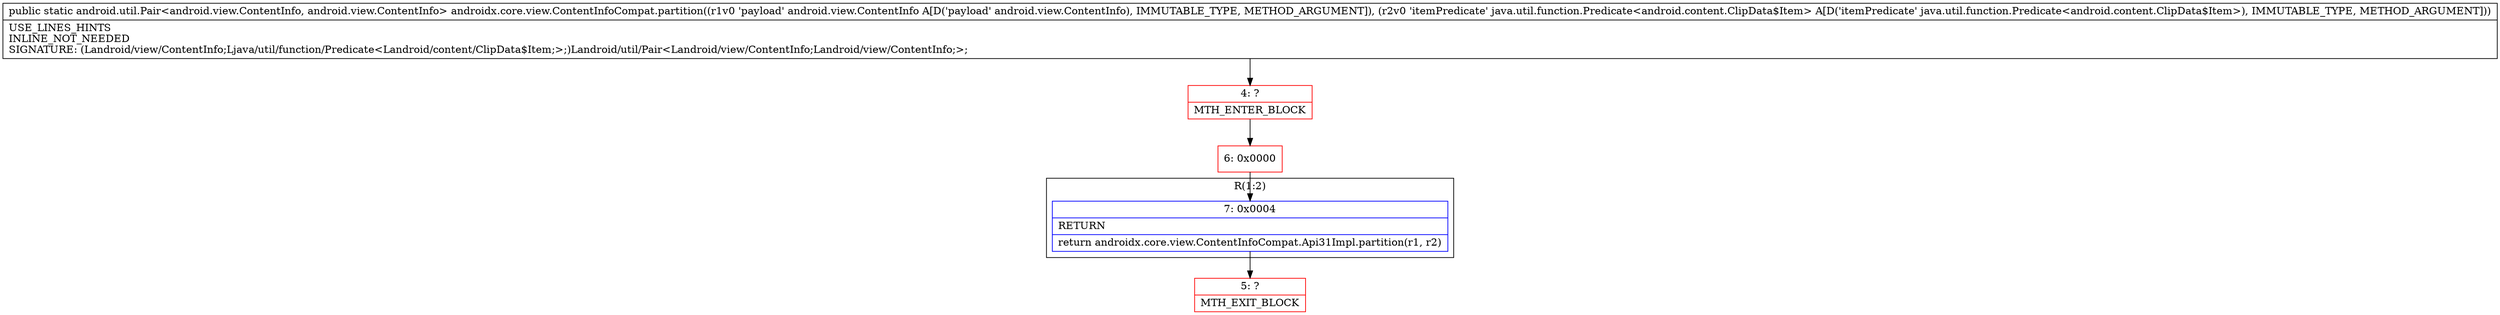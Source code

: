 digraph "CFG forandroidx.core.view.ContentInfoCompat.partition(Landroid\/view\/ContentInfo;Ljava\/util\/function\/Predicate;)Landroid\/util\/Pair;" {
subgraph cluster_Region_469698907 {
label = "R(1:2)";
node [shape=record,color=blue];
Node_7 [shape=record,label="{7\:\ 0x0004|RETURN\l|return androidx.core.view.ContentInfoCompat.Api31Impl.partition(r1, r2)\l}"];
}
Node_4 [shape=record,color=red,label="{4\:\ ?|MTH_ENTER_BLOCK\l}"];
Node_6 [shape=record,color=red,label="{6\:\ 0x0000}"];
Node_5 [shape=record,color=red,label="{5\:\ ?|MTH_EXIT_BLOCK\l}"];
MethodNode[shape=record,label="{public static android.util.Pair\<android.view.ContentInfo, android.view.ContentInfo\> androidx.core.view.ContentInfoCompat.partition((r1v0 'payload' android.view.ContentInfo A[D('payload' android.view.ContentInfo), IMMUTABLE_TYPE, METHOD_ARGUMENT]), (r2v0 'itemPredicate' java.util.function.Predicate\<android.content.ClipData$Item\> A[D('itemPredicate' java.util.function.Predicate\<android.content.ClipData$Item\>), IMMUTABLE_TYPE, METHOD_ARGUMENT]))  | USE_LINES_HINTS\lINLINE_NOT_NEEDED\lSIGNATURE: (Landroid\/view\/ContentInfo;Ljava\/util\/function\/Predicate\<Landroid\/content\/ClipData$Item;\>;)Landroid\/util\/Pair\<Landroid\/view\/ContentInfo;Landroid\/view\/ContentInfo;\>;\l}"];
MethodNode -> Node_4;Node_7 -> Node_5;
Node_4 -> Node_6;
Node_6 -> Node_7;
}

